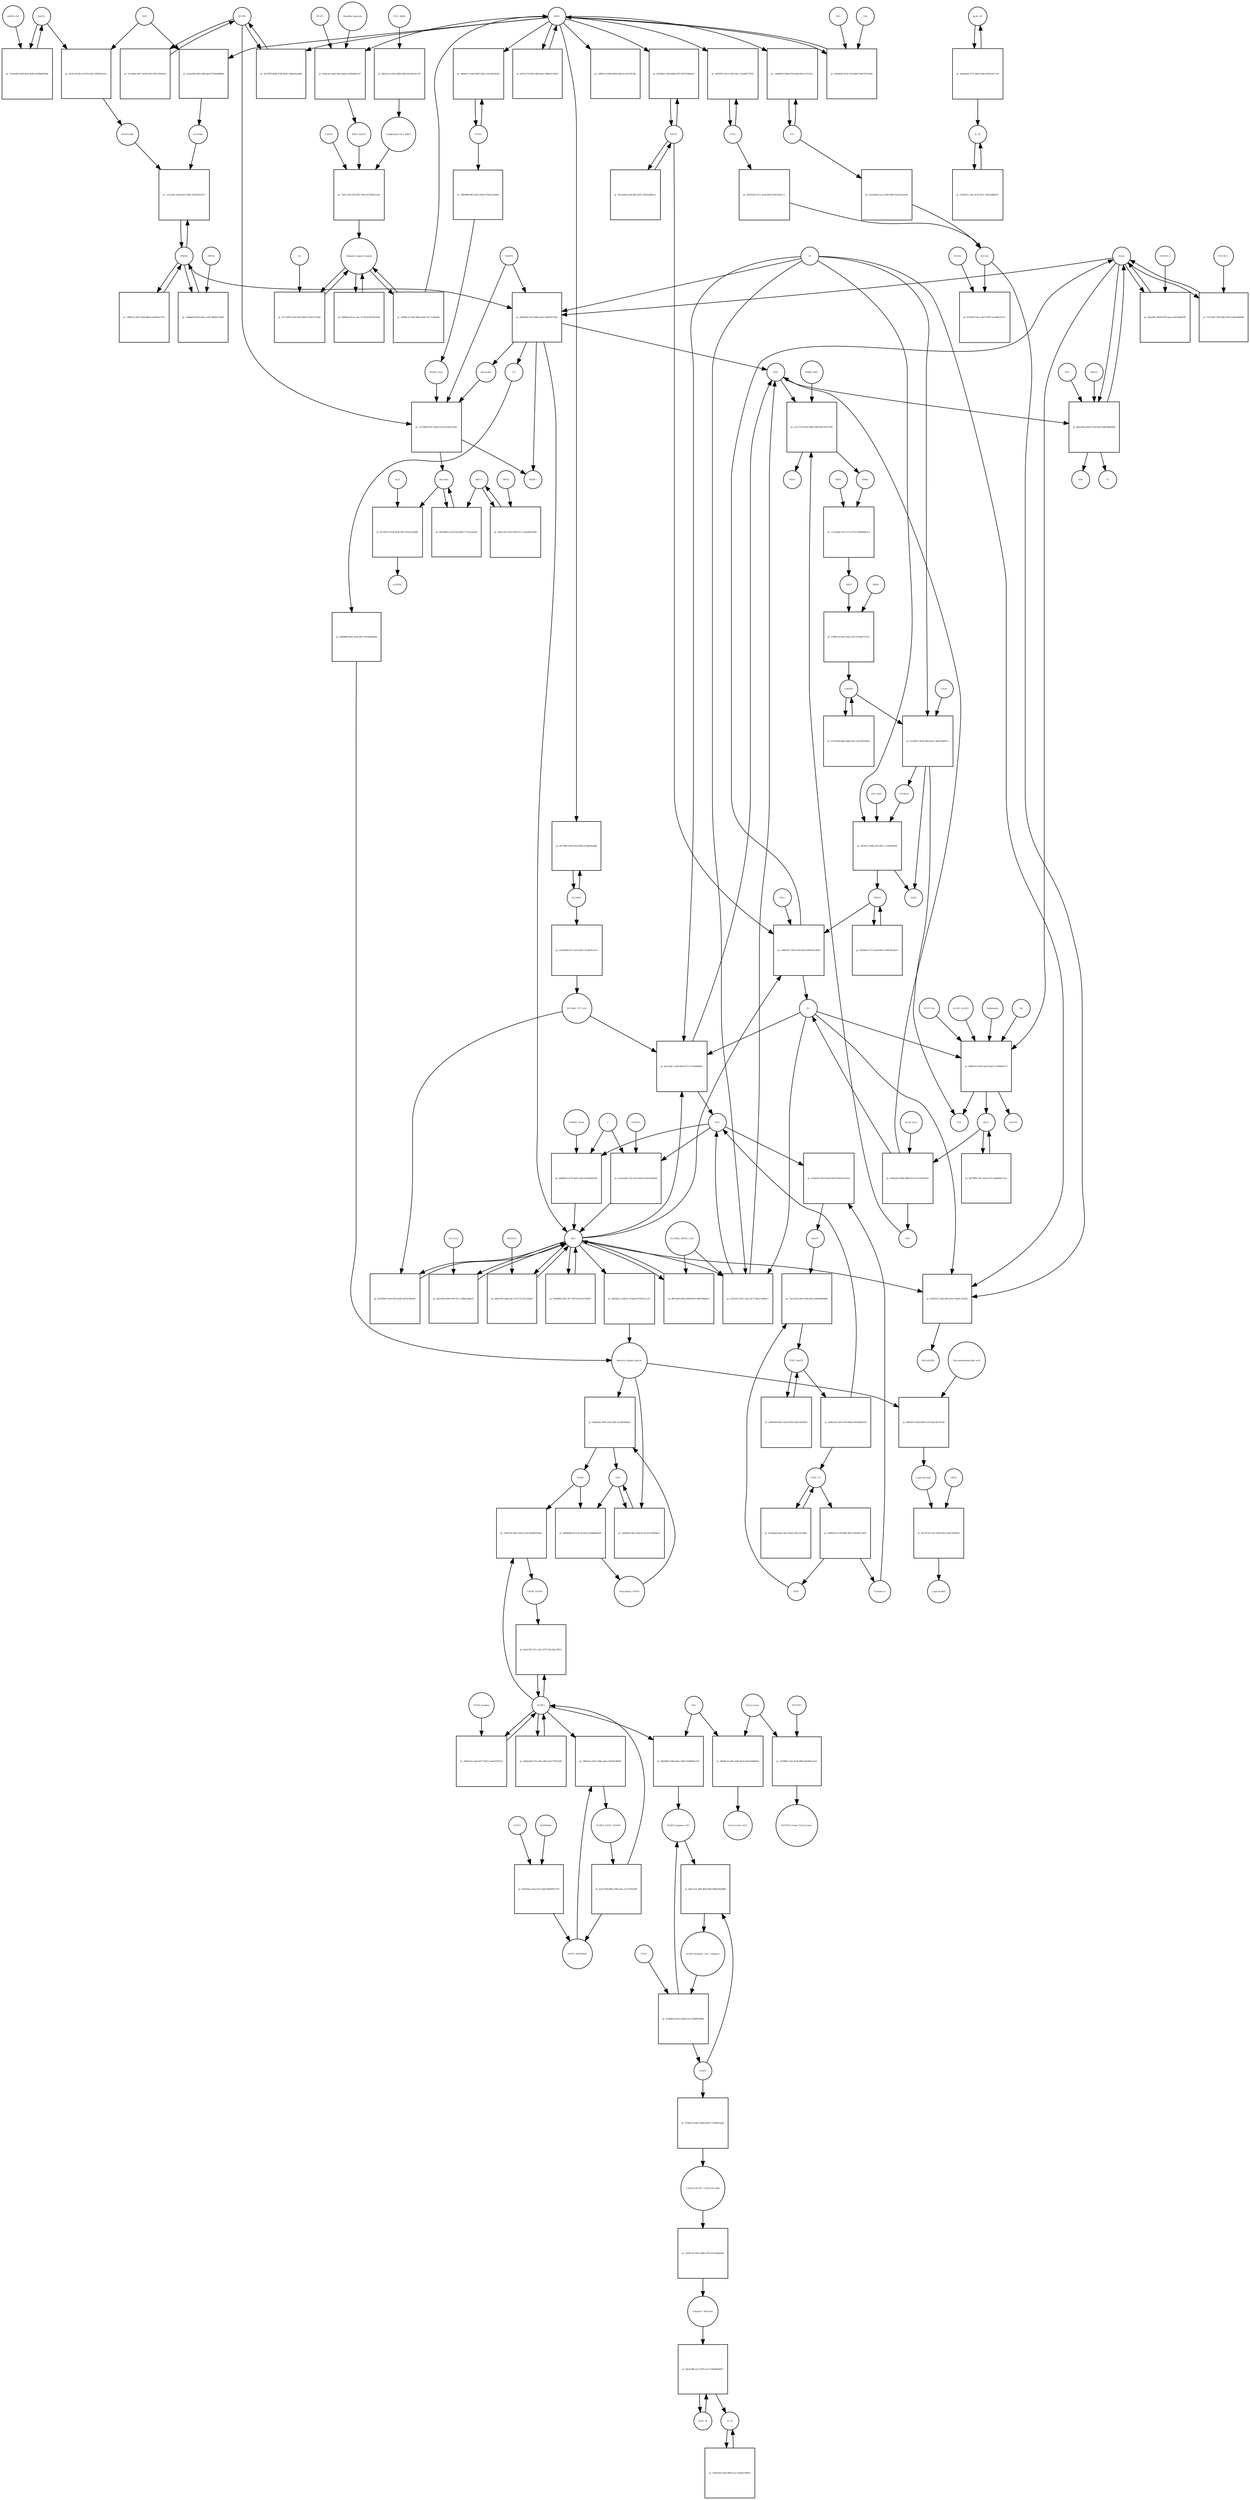 strict digraph  {
Heme [annotation="urn_miriam_obo.chebi_CHEBI%3A30413", bipartite=0, cls="simple chemical", fontsize=4, label=Heme, shape=circle];
"pr_f845b28e-f3c6-40dd-a3a0-7d0f40277b85" [annotation="", bipartite=1, cls=process, fontsize=4, label="pr_f845b28e-f3c6-40dd-a3a0-7d0f40277b85", shape=square];
Biliverdin [annotation="urn_miriam_obo.chebi_CHEBI%3A17033", bipartite=0, cls="simple chemical", fontsize=4, label=Biliverdin, shape=circle];
HMOX1 [annotation="", bipartite=0, cls=macromolecule, fontsize=4, label=HMOX1, shape=circle];
O2 [annotation="urn_miriam_obo.chebi_CHEBI%3A15379", bipartite=0, cls="simple chemical", fontsize=4, label=O2, shape=circle];
NADPH [annotation="urn_miriam_obo.chebi_CHEBI%3A16474", bipartite=0, cls="simple chemical", fontsize=4, label=NADPH, shape=circle];
H2O [annotation="urn_miriam_obo.chebi_CHEBI%3A15377", bipartite=0, cls="simple chemical", fontsize=4, label=H2O, shape=circle];
"Fe2+" [annotation="urn_miriam_obo.chebi_CHEBI%3A29033", bipartite=0, cls="simple chemical", fontsize=4, label="Fe2+", shape=circle];
"NADP+" [annotation="urn_miriam_obo.chebi_CHEBI%3A18009", bipartite=0, cls="simple chemical", fontsize=4, label="NADP+", shape=circle];
CO [annotation="urn_miriam_obo.chebi_CHEBI%3A17245", bipartite=0, cls="simple chemical", fontsize=4, label=CO, shape=circle];
"pr_f4ca00dc-6828-4433-aaaa-de6140dd29f6" [annotation="", bipartite=1, cls=process, fontsize=4, label="pr_f4ca00dc-6828-4433-aaaa-de6140dd29f6", shape=square];
"FLVCR1-2" [annotation=urn_miriam_uniprot_Q9Y5Y0, bipartite=0, cls=macromolecule, fontsize=4, label="FLVCR1-2", shape=circle];
"pr_ecfc966d-83f1-42b8-a158-3c229e1e459c" [annotation="", bipartite=1, cls=process, fontsize=4, label="pr_ecfc966d-83f1-42b8-a158-3c229e1e459c", shape=square];
Bilirubin [annotation="urn_miriam_obo.chebi_CHEBI%3A16990", bipartite=0, cls="simple chemical", fontsize=4, label=Bilirubin, shape=circle];
BLVRB [annotation=urn_miriam_uniprot_P30043, bipartite=0, cls=macromolecule, fontsize=4, label=BLVRB, shape=circle];
"BLVRA_Zn2+" [annotation="urn_miriam_obo.chebi_CHEBI%3A29805|urn_miriam_uniprot_P53004", bipartite=0, cls=complex, fontsize=4, label="BLVRA_Zn2+", shape=circle];
"pr_09eaf684-a139-47ed-9f90-77c33ce2ae0f" [annotation="", bipartite=1, cls=process, fontsize=4, label="pr_09eaf684-a139-47ed-9f90-77c33ce2ae0f", shape=square];
ABCC1 [annotation="", bipartite=0, cls=macromolecule, fontsize=4, label=ABCC1, shape=circle];
"pr_81c92297-b158-4a68-82f1-459a1f1b3606" [annotation="", bipartite=1, cls=process, fontsize=4, label="pr_81c92297-b158-4a68-82f1-459a1f1b3606", shape=square];
ALB [annotation=urn_miriam_uniprot_P02768, bipartite=0, cls=macromolecule, fontsize=4, label=ALB, shape=circle];
"ALB/BIL" [annotation="urn_miriam_uniprot_P02768|urn_miriam_obo.chebi_CHEBI%3A16990", bipartite=0, cls=complex, fontsize=4, label="ALB/BIL", shape=circle];
NRF2 [annotation="", bipartite=0, cls=macromolecule, fontsize=4, label=NRF2, shape=circle];
"pr_aacbc8df-a032-44f8-abc6-f7b9e6f8995d" [annotation="", bipartite=1, cls=process, fontsize=4, label="pr_aacbc8df-a032-44f8-abc6-f7b9e6f8995d", shape=square];
MAF [annotation=urn_miriam_uniprot_O75444, bipartite=0, cls=macromolecule, fontsize=4, label=MAF, shape=circle];
"Nrf2/Maf" [annotation="", bipartite=0, cls=complex, fontsize=4, label="Nrf2/Maf", shape=circle];
"pr_9a79c199-ffc0-437b-ac89-c5f06813b31a" [annotation="", bipartite=1, cls=process, fontsize=4, label="pr_9a79c199-ffc0-437b-ac89-c5f06813b31a", shape=square];
BACH1 [annotation=urn_miriam_uniprot_O14867, bipartite=0, cls=macromolecule, fontsize=4, label=BACH1, shape=circle];
"BACH1/Maf" [annotation="", bipartite=0, cls=complex, fontsize=4, label="BACH1/Maf", shape=circle];
"pr_76ce6d48-5448-4b14-9a90-3d18bb897b9e" [annotation="", bipartite=1, cls=process, fontsize=4, label="pr_76ce6d48-5448-4b14-9a90-3d18bb897b9e", shape=square];
"miRNA-155" [annotation=urn_miriam_ncbigene_406947, bipartite=0, cls="nucleic acid feature", fontsize=4, label="miRNA-155", shape=circle];
"pr_cc4c2e4c-03ab-4670-a8bf-7d21829c5675" [annotation="", bipartite=1, cls=process, fontsize=4, label="pr_cc4c2e4c-03ab-4670-a8bf-7d21829c5675", shape=square];
PRIN9 [annotation="urn_miriam_obo.chebi_CHEBI%3A15430", bipartite=0, cls="simple chemical", fontsize=4, label=PRIN9, shape=circle];
"pr_e098e101-70b2-4129-8256-4390195c0b00" [annotation="", bipartite=1, cls=process, fontsize=4, label="pr_e098e101-70b2-4129-8256-4390195c0b00", shape=square];
FECH [annotation=urn_miriam_uniprot_P22830, bipartite=0, cls=macromolecule, fontsize=4, label=FECH, shape=circle];
"Pb2+" [annotation="urn_miriam_obo.chebi_CHEBI%3A27889", bipartite=0, cls="simple chemical", fontsize=4, label="Pb2+", shape=circle];
"H+" [annotation="urn_miriam_obo.chebi_CHEBI%3A15378", bipartite=0, cls="simple chemical", fontsize=4, label="H+", shape=circle];
"SUCC-CoA" [annotation="urn_miriam_obo.chebi_CHEBI%3A57292", bipartite=0, cls="simple chemical", fontsize=4, label="SUCC-CoA", shape=circle];
"pr_49863913-8359-4a34-82a6-7e7b00003715" [annotation="", bipartite=1, cls=process, fontsize=4, label="pr_49863913-8359-4a34-82a6-7e7b00003715", shape=square];
dALA [annotation="urn_miriam_obo.chebi_CHEBI%3A356416", bipartite=0, cls="simple chemical", fontsize=4, label=dALA, shape=circle];
ALAS1_ALAS2 [annotation="urn_miriam_uniprot_P13196|urn_miriam_uniprot_P22557", bipartite=0, cls=complex, fontsize=4, label=ALAS1_ALAS2, shape=circle];
Panhematin [annotation="urn_miriam_obo.chebi_CHEBI%3A50385", bipartite=0, cls="simple chemical", fontsize=4, label=Panhematin, shape=circle];
Gly [annotation="urn_miriam_obo.chebi_CHEBI%3A57305", bipartite=0, cls="simple chemical", fontsize=4, label=Gly, shape=circle];
"CoA-SH" [annotation="urn_miriam_obo.chebi_CHEBI%3A15346", bipartite=0, cls="simple chemical", fontsize=4, label="CoA-SH", shape=circle];
CO2 [annotation="urn_miriam_obo.chebi_CHEBI%3A16526", bipartite=0, cls="simple chemical", fontsize=4, label=CO2, shape=circle];
"pr_f264c3e1-0da2-48cd-bdae-4cd9eb98c597" [annotation="", bipartite=1, cls=process, fontsize=4, label="pr_f264c3e1-0da2-48cd-bdae-4cd9eb98c597", shape=square];
KEAP1 [annotation=urn_miriam_uniprot_Q14145, bipartite=0, cls=macromolecule, fontsize=4, label=KEAP1, shape=circle];
NRF2_KEAP1 [annotation="urn_miriam_uniprot_Q14145|urn_miriam_uniprot_Q16236", bipartite=0, cls=complex, fontsize=4, label=NRF2_KEAP1, shape=circle];
"Dimethly fumarate" [annotation="urn_miriam_obo.chebi_CHEBI%3A76004", bipartite=0, cls="simple chemical", fontsize=4, label="Dimethly fumarate", shape=circle];
"Ubiquitin Ligase Complex" [annotation="urn_miriam_uniprot_Q14145|urn_miriam_uniprot_Q15843|urn_miriam_uniprot_Q13618|urn_miriam_uniprot_P62877|urn_miriam_uniprot_Q16236|urn_miriam_uniprot_P0CG48|urn_miriam_pubmed_19940261|urn_miriam_interpro_IPR000608", bipartite=0, cls=complex, fontsize=4, label="Ubiquitin Ligase Complex", shape=circle];
"pr_a994be1f-6cac-4ac7-a758-6c4d12f5c656" [annotation="", bipartite=1, cls=process, fontsize=4, label="pr_a994be1f-6cac-4ac7-a758-6c4d12f5c656", shape=square];
"pr_345bae6a-6db9-4980-9213-d7c1627835f2" [annotation="", bipartite=1, cls=process, fontsize=4, label="pr_345bae6a-6db9-4980-9213-d7c1627835f2", shape=square];
PBG [annotation="urn_miriam_obo.chebi_CHEBI%3A58126", bipartite=0, cls="simple chemical", fontsize=4, label=PBG, shape=circle];
"ALAD_Zn2+" [annotation="urn_miriam_uniprot_P13716|urn_miriam_obo.chebi_CHEBI%3A29105", bipartite=0, cls=complex, fontsize=4, label="ALAD_Zn2+", shape=circle];
"pr_c2c1757b-053a-4d65-9df9-6f5cb510c394" [annotation="", bipartite=1, cls=process, fontsize=4, label="pr_c2c1757b-053a-4d65-9df9-6f5cb510c394", shape=square];
HMBL [annotation="urn_miriam_obo.chebi_CHEBI%3A57845", bipartite=0, cls="simple chemical", fontsize=4, label=HMBL, shape=circle];
HMBS_DIPY [annotation="urn_miriam_obo.chebi_CHEBI%3A36319|urn_miriam_uniprot_P08397", bipartite=0, cls=complex, fontsize=4, label=HMBS_DIPY, shape=circle];
"NH4+" [annotation="urn_miriam_obo.chebi_CHEBI%3A28938", bipartite=0, cls="simple chemical", fontsize=4, label="NH4+", shape=circle];
"pr_c7b236dd-c613-4712-8774-55000d48e3c5" [annotation="", bipartite=1, cls=process, fontsize=4, label="pr_c7b236dd-c613-4712-8774-55000d48e3c5", shape=square];
URO3 [annotation="urn_miriam_obo.chebi_CHEBI%3A15437", bipartite=0, cls="simple chemical", fontsize=4, label=URO3, shape=circle];
UROS [annotation=urn_miriam_uniprot_P10746, bipartite=0, cls=macromolecule, fontsize=4, label=UROS, shape=circle];
"pr_47883c25-0b74-4dce-8317-ff19de757e25" [annotation="", bipartite=1, cls=process, fontsize=4, label="pr_47883c25-0b74-4dce-8317-ff19de757e25", shape=square];
COPRO3 [annotation="urn_miriam_obo.chebi_CHEBI%3A15439", bipartite=0, cls="simple chemical", fontsize=4, label=COPRO3, shape=circle];
UROD [annotation=urn_miriam_uniprot_P06132, bipartite=0, cls=macromolecule, fontsize=4, label=UROD, shape=circle];
"pr_52c64077-8e00-40a4-9e5c-abbd70f46337" [annotation="", bipartite=1, cls=process, fontsize=4, label="pr_52c64077-8e00-40a4-9e5c-abbd70f46337", shape=square];
PPGEN9 [annotation="urn_miriam_obo.chebi_CHEBI%3A15435", bipartite=0, cls="simple chemical", fontsize=4, label=PPGEN9, shape=circle];
CPOX [annotation=urn_miriam_uniprot_P36551, bipartite=0, cls=macromolecule, fontsize=4, label=CPOX, shape=circle];
H2O2 [annotation="urn_miriam_obo.chebi_CHEBI%3A16240", bipartite=0, cls="simple chemical", fontsize=4, label=H2O2, shape=circle];
"pr_2fe6f7ec-698f-41f2-b9a7-1114e891f82f" [annotation="", bipartite=1, cls=process, fontsize=4, label="pr_2fe6f7ec-698f-41f2-b9a7-1114e891f82f", shape=square];
PPO_FAD [annotation="urn_miriam_obo.chebi_CHEBI%3A16238|urn_miriam_uniprot_P50336", bipartite=0, cls=complex, fontsize=4, label=PPO_FAD, shape=circle];
"pr_6474c274-610c-46ff-b9a2-3608a5118e5f" [annotation="", bipartite=1, cls=process, fontsize=4, label="pr_6474c274-610c-46ff-b9a2-3608a5118e5f", shape=square];
"pr_fd279ff8-730c-4ae6-a214-2b6606dc7252" [annotation="", bipartite=1, cls="uncertain process", fontsize=4, label="pr_fd279ff8-730c-4ae6-a214-2b6606dc7252", shape=square];
"pr_452915bb-68a0-4d9a-86cc-d5e242954851" [annotation="", bipartite=1, cls="uncertain process", fontsize=4, label="pr_452915bb-68a0-4d9a-86cc-d5e242954851", shape=square];
"pr_3fefde6a-4717-4c6d-8d7a-100878eade23" [annotation="", bipartite=1, cls="uncertain process", fontsize=4, label="pr_3fefde6a-4717-4c6d-8d7a-100878eade23", shape=square];
"Poly-unsaturated fatty acid" [annotation="urn_miriam_obo.chebi_CHEBI%3A26208", bipartite=0, cls="simple chemical", fontsize=4, label="Poly-unsaturated fatty acid", shape=circle];
"pr_df816937-bf3d-4d09-ae18-56ecd01767a0" [annotation="", bipartite=1, cls=process, fontsize=4, label="pr_df816937-bf3d-4d09-ae18-56ecd01767a0", shape=square];
"Lipid Peroxide" [annotation="urn_miriam_obo.chebi_CHEBI%3A61051", bipartite=0, cls="simple chemical", fontsize=4, label="Lipid Peroxide", shape=circle];
"Reactive Oxygen Species" [annotation="urn_miriam_obo.chebi_CHEBI%3A26523", bipartite=0, cls="simple chemical", fontsize=4, label="Reactive Oxygen Species", shape=circle];
"pr_5f302523-76df-45fd-b5c0-7baf4c78c6b5" [annotation="", bipartite=1, cls=process, fontsize=4, label="pr_5f302523-76df-45fd-b5c0-7baf4c78c6b5", shape=square];
"Fe(3+)O(OH)" [annotation="urn_miriam_obo.chebi_CHEBI%3A78619", bipartite=0, cls="simple chemical", fontsize=4, label="Fe(3+)O(OH)", shape=circle];
Ferritin [annotation=urn_miriam_uniprot_P02794, bipartite=0, cls=complex, fontsize=4, label=Ferritin, shape=circle];
"pr_957d30e6-20c8-4f7b-bed9-4ef52c06d16c" [annotation="", bipartite=1, cls=process, fontsize=4, label="pr_957d30e6-20c8-4f7b-bed9-4ef52c06d16c", shape=square];
"SLC40A1_CP_Cu2+" [annotation="urn_miriam_uniprot_P00450|urn_miriam_uniprot_Q9NP59|urn_miriam_obo.chebi_CHEBI%3A29036", bipartite=0, cls=complex, fontsize=4, label="SLC40A1_CP_Cu2+", shape=circle];
"pr_4acd328c-c93b-4943-b575-317f4e98d30c" [annotation="", bipartite=1, cls=process, fontsize=4, label="pr_4acd328c-c93b-4943-b575-317f4e98d30c", shape=square];
"Fe3+" [annotation="urn_miriam_obo.chebi_CHEBI%3A29034", bipartite=0, cls="simple chemical", fontsize=4, label="Fe3+", shape=circle];
SLC40A1 [annotation=urn_miriam_ncbigene_30061, bipartite=0, cls="nucleic acid feature", fontsize=4, label=SLC40A1, shape=circle];
"pr_09778ffe-d2f8-4362-b82d-613df620e8b6" [annotation="", bipartite=1, cls=process, fontsize=4, label="pr_09778ffe-d2f8-4362-b82d-613df620e8b6", shape=square];
FTH1 [annotation=urn_miriam_ncbigene_2495, bipartite=0, cls="nucleic acid feature", fontsize=4, label=FTH1, shape=circle];
"pr_d4f56507-26c1-4305-99ec-2e2d997707d1" [annotation="", bipartite=1, cls=process, fontsize=4, label="pr_d4f56507-26c1-4305-99ec-2e2d997707d1", shape=square];
FTL [annotation=urn_miriam_ncbigene_2512, bipartite=0, cls="nucleic acid feature", fontsize=4, label=FTL, shape=circle];
"pr_c4469618-50dd-4793-bded-854cc917afca" [annotation="", bipartite=1, cls=process, fontsize=4, label="pr_c4469618-50dd-4793-bded-854cc917afca", shape=square];
"pr_d5e455dd-2311-41ab-9a0f-978a7b5dc7c1" [annotation="", bipartite=1, cls=process, fontsize=4, label="pr_d5e455dd-2311-41ab-9a0f-978a7b5dc7c1", shape=square];
"pr_b1aa3a0d-1a1a-47dd-9998-33a297ced3d1" [annotation="", bipartite=1, cls=process, fontsize=4, label="pr_b1aa3a0d-1a1a-47dd-9998-33a297ced3d1", shape=square];
"pr_8e3f3be5-19f4-4d88-9707-887479fba6a7" [annotation="", bipartite=1, cls=process, fontsize=4, label="pr_8e3f3be5-19f4-4d88-9707-887479fba6a7", shape=square];
"pr_8ec4eb0f-a19d-4bf3-b331-565e0ad9b1c3" [annotation="", bipartite=1, cls=process, fontsize=4, label="pr_8ec4eb0f-a19d-4bf3-b331-565e0ad9b1c3", shape=square];
"pr_14f9fc22-6857-4d2b-88ed-23a059ee7071" [annotation="", bipartite=1, cls=process, fontsize=4, label="pr_14f9fc22-6857-4d2b-88ed-23a059ee7071", shape=square];
BLVRA [annotation=urn_miriam_ncbigene_644, bipartite=0, cls="nucleic acid feature", fontsize=4, label=BLVRA, shape=circle];
"pr_9dddaa71-0da9-4b67-8b1a-c6e10643b2b1" [annotation="", bipartite=1, cls=process, fontsize=4, label="pr_9dddaa71-0da9-4b67-8b1a-c6e10643b2b1", shape=square];
"pr_be747fff-883b-474b-8834-12d0e42eae8d" [annotation="", bipartite=1, cls=process, fontsize=4, label="pr_be747fff-883b-474b-8834-12d0e42eae8d", shape=square];
"pr_f1ca4ab4-9957-4c98-b782-2997cf9d41b0" [annotation="", bipartite=1, cls=process, fontsize=4, label="pr_f1ca4ab4-9957-4c98-b782-2997cf9d41b0", shape=square];
"pr_998f96f8-68f3-481d-982d-0792a15e59bd" [annotation="", bipartite=1, cls=process, fontsize=4, label="pr_998f96f8-68f3-481d-982d-0792a15e59bd", shape=square];
"pr_e54184bd-f3c7-4a5e-bd25-31ed876ca5c5" [annotation="", bipartite=1, cls=process, fontsize=4, label="pr_e54184bd-f3c7-4a5e-bd25-31ed876ca5c5", shape=square];
"pr_81f18475-0ec3-4b73-8d75-aae4d473c271" [annotation="", bipartite=1, cls=process, fontsize=4, label="pr_81f18475-0ec3-4b73-8d75-aae4d473c271", shape=square];
NCOA4 [annotation=urn_miriam_uniprot_Q13772, bipartite=0, cls=macromolecule, fontsize=4, label=NCOA4, shape=circle];
"pr_d0d082ef-e270-4b3e-aa05-5ed5e6b41f93" [annotation="", bipartite=1, cls=process, fontsize=4, label="pr_d0d082ef-e270-4b3e-aa05-5ed5e6b41f93", shape=square];
CYBRD1_Heme [annotation="urn_miriam_uniprot_Q53TN4|urn_miriam_obo.chebi_CHEBI%3A30413", bipartite=0, cls=complex, fontsize=4, label=CYBRD1_Heme, shape=circle];
"e-" [annotation="urn_miriam_obo.chebi_CHEBI%3A10545", bipartite=0, cls="simple chemical", fontsize=4, label="e-", shape=circle];
"pr_a92cbf39-8564-497f-92c1-4f8b13ddfe51" [annotation="", bipartite=1, cls=process, fontsize=4, label="pr_a92cbf39-8564-497f-92c1-4f8b13ddfe51", shape=square];
SLC11A2 [annotation=urn_miriam_uniprot_P49281, bipartite=0, cls=macromolecule, fontsize=4, label=SLC11A2, shape=circle];
"pr_8557475b-1cb1-4520-b922-e6627463f2af" [annotation="", bipartite=1, cls=process, fontsize=4, label="pr_8557475b-1cb1-4520-b922-e6627463f2af", shape=square];
"Lipid alcohol" [annotation="urn_miriam_obo.chebi_CHEBI%3A24026", bipartite=0, cls="simple chemical", fontsize=4, label="Lipid alcohol", shape=circle];
GPX4 [annotation=urn_miriam_uniprot_P36969, bipartite=0, cls=macromolecule, fontsize=4, label=GPX4, shape=circle];
"pr_ca86ba26-6652-48a2-a33b-5809f257a8f4" [annotation="", bipartite=1, cls=process, fontsize=4, label="pr_ca86ba26-6652-48a2-a33b-5809f257a8f4", shape=square];
ORF3a [annotation="urn_miriam_uniprot_P0DTC3|urn_miriam_taxonomy_2697049", bipartite=0, cls=macromolecule, fontsize=4, label=ORF3a, shape=circle];
"pr_d962aac2-c266-4c7d-ba9e-027d13c5c211" [annotation="", bipartite=1, cls=process, fontsize=4, label="pr_d962aac2-c266-4c7d-ba9e-027d13c5c211", shape=square];
"pr_dd1a1103-a3e5-493b-9711-cba43b629a9b" [annotation="", bipartite=1, cls=process, fontsize=4, label="pr_dd1a1103-a3e5-493b-9711-cba43b629a9b", shape=square];
ORF9c [annotation=urn_miriam_taxonomy_2697049, bipartite=0, cls=macromolecule, fontsize=4, label=ORF9c, shape=circle];
CUL3_RBX1 [annotation="urn_miriam_uniprot_Q13618|urn_miriam_uniprot_P62877", bipartite=0, cls=complex, fontsize=4, label=CUL3_RBX1, shape=circle];
"pr_bfb51e3c-d52a-4d82-9940-d0ca00c6e758" [annotation="", bipartite=1, cls=process, fontsize=4, label="pr_bfb51e3c-d52a-4d82-9940-d0ca00c6e758", shape=square];
"Neddylated CUL3_RBX1" [annotation="urn_miriam_uniprot_Q15843|urn_miriam_uniprot_Q13618|urn_miriam_uniprot_P62877", bipartite=0, cls=complex, fontsize=4, label="Neddylated CUL3_RBX1", shape=circle];
"pr_2db5f1cd-04fb-44b6-beb6-bc5a27e874fa" [annotation="", bipartite=1, cls=process, fontsize=4, label="pr_2db5f1cd-04fb-44b6-beb6-bc5a27e874fa", shape=square];
"pr_7ab1c7dd-5559-4627-80c9-873ef92a1a29" [annotation="", bipartite=1, cls=process, fontsize=4, label="pr_7ab1c7dd-5559-4627-80c9-873ef92a1a29", shape=square];
CAND1 [annotation=urn_miriam_uniprot_Q86VP6, bipartite=0, cls=macromolecule, fontsize=4, label=CAND1, shape=circle];
E2 [annotation=urn_miriam_interpro_IPR000608, bipartite=0, cls=macromolecule, fontsize=4, label=E2, shape=circle];
"pr_27112d95-3cde-4a82-9b87-e524cf271ba6" [annotation="", bipartite=1, cls=process, fontsize=4, label="pr_27112d95-3cde-4a82-9b87-e524cf271ba6", shape=square];
"pr_a8fad0d5-815a-437d-8bd7-6db73f73e59d" [annotation="", bipartite=1, cls=process, fontsize=4, label="pr_a8fad0d5-815a-437d-8bd7-6db73f73e59d", shape=square];
PKC [annotation="urn_miriam_pubmed_12198130|urn_miriam_interpro_IPR012233", bipartite=0, cls=macromolecule, fontsize=4, label=PKC, shape=circle];
CK2 [annotation="", bipartite=0, cls=macromolecule, fontsize=4, label=CK2, shape=circle];
"pr_77e5156f-729f-46fb-a05f-1e96e3d682bd" [annotation="", bipartite=1, cls=process, fontsize=4, label="pr_77e5156f-729f-46fb-a05f-1e96e3d682bd", shape=square];
"FLVCR1-1" [annotation=urn_miriam_uniprot_Q9Y5Y0, bipartite=0, cls=macromolecule, fontsize=4, label="FLVCR1-1", shape=circle];
"pr_862a2b5b-b094-4c36-8e59-dd9ee882989a" [annotation="", bipartite=1, cls=process, fontsize=4, label="pr_862a2b5b-b094-4c36-8e59-dd9ee882989a", shape=square];
ABCG2 [annotation=urn_miriam_uniprot_Q9UNQ0, bipartite=0, cls="macromolecule multimer", fontsize=4, label=ABCG2, shape=circle];
ATP [annotation="urn_miriam_obo.chebi_CHEBI%3A30616", bipartite=0, cls="simple chemical", fontsize=4, label=ATP, shape=circle];
Pi [annotation="urn_miriam_obo.chebi_CHEBI%3A18367", bipartite=0, cls="simple chemical", fontsize=4, label=Pi, shape=circle];
ADP [annotation="urn_miriam_obo.chebi_CHEBI%3A456216", bipartite=0, cls="simple chemical", fontsize=4, label=ADP, shape=circle];
"pr_4f812445-842b-4398-807d-38df7b0b62a7" [annotation="", bipartite=1, cls=process, fontsize=4, label="pr_4f812445-842b-4398-807d-38df7b0b62a7", shape=square];
"SLC40A1_HEPH_Cu2+" [annotation="urn_miriam_uniprot_Q9BQS7|urn_miriam_uniprot_Q9NP59|urn_miriam_obo.chebi_CHEBI%3A28694", bipartite=0, cls=complex, fontsize=4, label="SLC40A1_HEPH_Cu2+", shape=circle];
"pr_22553231-bf7c-45a2-8c17-8bcb7abf86c7" [annotation="", bipartite=1, cls=process, fontsize=4, label="pr_22553231-bf7c-45a2-8c17-8bcb7abf86c7", shape=square];
"pr_5cd0adc4-d8c8-4ee8-8590-93041a19cfed" [annotation="", bipartite=1, cls=process, fontsize=4, label="pr_5cd0adc4-d8c8-4ee8-8590-93041a19cfed", shape=square];
Transferrin [annotation=urn_miriam_uniprot_P02787, bipartite=0, cls=macromolecule, fontsize=4, label=Transferrin, shape=circle];
holoTF [annotation="urn_miriam_uniprot_P02787|urn_miriam_obo.chebi_CHEBI%3A29034", bipartite=0, cls=complex, fontsize=4, label=holoTF, shape=circle];
TFRC [annotation=urn_miriam_uniprot_P02786, bipartite=0, cls="macromolecule multimer", fontsize=4, label=TFRC, shape=circle];
"pr_7feca145-e441-45eb-b93a-4dfa94d299d6" [annotation="", bipartite=1, cls=process, fontsize=4, label="pr_7feca145-e441-45eb-b93a-4dfa94d299d6", shape=square];
TFRC_holoTF [annotation="urn_miriam_uniprot_P02787|urn_miriam_obo.chebi_CHEBI%3A29034|urn_miriam_uniprot_P02786", bipartite=0, cls=complex, fontsize=4, label=TFRC_holoTF, shape=circle];
"pr_e089a809-80fc-42a0-919d-164ee3ea0029" [annotation="", bipartite=1, cls=process, fontsize=4, label="pr_e089a809-80fc-42a0-919d-164ee3ea0029", shape=square];
"pr_af46e43a-e410-4700-88aa-fa84306d5234" [annotation="", bipartite=1, cls=process, fontsize=4, label="pr_af46e43a-e410-4700-88aa-fa84306d5234", shape=square];
TFRC_TF [annotation="urn_miriam_uniprot_P02787|urn_miriam_uniprot_P02786", bipartite=0, cls=complex, fontsize=4, label=TFRC_TF, shape=circle];
"pr_ac8cb2d6-7116-452e-b934-6c55c62bd18b" [annotation="", bipartite=1, cls=process, fontsize=4, label="pr_ac8cb2d6-7116-452e-b934-6c55c62bd18b", shape=square];
STEAP3 [annotation=urn_miriam_uniprot_Q658P3, bipartite=0, cls=macromolecule, fontsize=4, label=STEAP3, shape=circle];
"pr_d49a705e-4af8-4ac1-a1f7-97c10c1f06e9" [annotation="", bipartite=1, cls=process, fontsize=4, label="pr_d49a705e-4af8-4ac1-a1f7-97c10c1f06e9", shape=square];
MCOLN1 [annotation=urn_miriam_uniprot_Q9GZU1, bipartite=0, cls=macromolecule, fontsize=4, label=MCOLN1, shape=circle];
"pr_3ef980fb-5561-4f77-b974-bcb5cb7b0b97" [annotation="", bipartite=1, cls=process, fontsize=4, label="pr_3ef980fb-5561-4f77-b974-bcb5cb7b0b97", shape=square];
"pr_e87ddaa6-eba5-46a1-bb50-cbfeca1e34bf" [annotation="", bipartite=1, cls=process, fontsize=4, label="pr_e87ddaa6-eba5-46a1-bb50-cbfeca1e34bf", shape=square];
"pr_5a886533-cc69-469e-905e-5829447c4d3c" [annotation="", bipartite=1, cls=process, fontsize=4, label="pr_5a886533-cc69-469e-905e-5829447c4d3c", shape=square];
"pr_1800dc22-50ab-44be-bade-1b7c714ba90e" [annotation="", bipartite=1, cls=process, fontsize=4, label="pr_1800dc22-50ab-44be-bade-1b7c714ba90e", shape=square];
Thioredoxin_TXNIP [annotation="urn_miriam_uniprot_P10599|urn_miriam_uniprot_Q9H3M7", bipartite=0, cls=complex, fontsize=4, label=Thioredoxin_TXNIP, shape=circle];
"pr_10660a81-8491-41b1-bf65-16c88148abe1" [annotation="", bipartite=1, cls=process, fontsize=4, label="pr_10660a81-8491-41b1-bf65-16c88148abe1", shape=square];
TXNIP [annotation=urn_miriam_uniprot_Q9H3M7, bipartite=0, cls=macromolecule, fontsize=4, label=TXNIP, shape=circle];
TXN [annotation=urn_miriam_uniprot_P10599, bipartite=0, cls=macromolecule, fontsize=4, label=TXN, shape=circle];
NLRP3 [annotation=urn_miriam_uniprot_Q96P20, bipartite=0, cls=macromolecule, fontsize=4, label=NLRP3, shape=circle];
"pr_4dd257aa-e2e0-4077-bd27-ea4ab7549153" [annotation="", bipartite=1, cls=process, fontsize=4, label="pr_4dd257aa-e2e0-4077-bd27-ea4ab7549153", shape=square];
"Nf-KB Complex" [annotation="urn_miriam_uniprot_P19838|urn_miriam_uniprot_Q04206|urn_miriam_uniprot_Q00653", bipartite=0, cls=complex, fontsize=4, label="Nf-KB Complex", shape=circle];
"pr_944d2ad9-527c-4bec-80c6-45e77f41d500" [annotation="", bipartite=1, cls=process, fontsize=4, label="pr_944d2ad9-527c-4bec-80c6-45e77f41d500", shape=square];
"pr_af9a6f95-b80c-44a6-8c2b-60713695b8a7" [annotation="", bipartite=1, cls=process, fontsize=4, label="pr_af9a6f95-b80c-44a6-8c2b-60713695b8a7", shape=square];
"pr_2b8b9909-f4c4-41a0-85a4-f3a9dba663a8" [annotation="", bipartite=1, cls=process, fontsize=4, label="pr_2b8b9909-f4c4-41a0-85a4-f3a9dba663a8", shape=square];
HSP90AB1 [annotation=urn_miriam_uniprot_P08238, bipartite=0, cls=macromolecule, fontsize=4, label=HSP90AB1, shape=circle];
"pr_802506ac-faaa-411f-adab-f683695f7187" [annotation="", bipartite=1, cls=process, fontsize=4, label="pr_802506ac-faaa-411f-adab-f683695f7187", shape=square];
SUGT1 [annotation=urn_miriam_uniprot_Q9Y2Z0, bipartite=0, cls=macromolecule, fontsize=4, label=SUGT1, shape=circle];
SUGT1_HSP90AB1 [annotation="urn_miriam_uniprot_P08238|urn_miriam_uniprot_Q9Y2Z0", bipartite=0, cls=complex, fontsize=4, label=SUGT1_HSP90AB1, shape=circle];
"pr_58fe47a1-b2b7-484a-abe3-a9359f338956" [annotation="", bipartite=1, cls=process, fontsize=4, label="pr_58fe47a1-b2b7-484a-abe3-a9359f338956", shape=square];
NLRP3_SUGT1_HSP90 [annotation="urn_miriam_uniprot_P08238|urn_miriam_uniprot_Q96P20|urn_miriam_uniprot_Q9Y2Z0", bipartite=0, cls=complex, fontsize=4, label=NLRP3_SUGT1_HSP90, shape=circle];
"pr_169fc563-3ba3-4433-ae59-f4a0dd7d2adc" [annotation="", bipartite=1, cls=process, fontsize=4, label="pr_169fc563-3ba3-4433-ae59-f4a0dd7d2adc", shape=square];
TXNIP_NLRP3 [annotation="urn_miriam_uniprot_Q9H3M7|urn_miriam_uniprot_Q96P20", bipartite=0, cls=complex, fontsize=4, label=TXNIP_NLRP3, shape=circle];
"pr_88a00bf2-f368-4a8a-a389-165d8056c158" [annotation="", bipartite=1, cls=process, fontsize=4, label="pr_88a00bf2-f368-4a8a-a389-165d8056c158", shape=square];
ASC [annotation=urn_miriam_uniprot_Q9ULZ3, bipartite=0, cls=macromolecule, fontsize=4, label=ASC, shape=circle];
"NLRP3 oligomer_ASC" [annotation="urn_miriam_uniprot_Q9ULZ3|urn_miriam_obo.chebi_CHEBI%3A36080", bipartite=0, cls=complex, fontsize=4, label="NLRP3 oligomer_ASC", shape=circle];
"pr_d9ec1a5e-4fbf-4b29-8f4f-086656620d80" [annotation="", bipartite=1, cls=process, fontsize=4, label="pr_d9ec1a5e-4fbf-4b29-8f4f-086656620d80", shape=square];
CASP1 [annotation=urn_miriam_uniprot_P29466, bipartite=0, cls=macromolecule, fontsize=4, label=CASP1, shape=circle];
"NLRP3 oligomer_ASC_Caspase1" [annotation="urn_miriam_uniprot_P29466|urn_miriam_uniprot_Q9ULZ3", bipartite=0, cls=complex, fontsize=4, label="NLRP3 oligomer_ASC_Caspase1", shape=circle];
"pr_8da98c3f-a6de-4d05-9b14-502ee04bd6a8" [annotation="", bipartite=1, cls=process, fontsize=4, label="pr_8da98c3f-a6de-4d05-9b14-502ee04bd6a8", shape=square];
"Pyrin trimer" [annotation=urn_miriam_uniprot_O15553, bipartite=0, cls=complex, fontsize=4, label="Pyrin trimer", shape=circle];
"Pyrin trimer_ASC" [annotation="urn_miriam_uniprot_O15553|urn_miriam_uniprot_Q9ULZ3", bipartite=0, cls=complex, fontsize=4, label="Pyrin trimer_ASC", shape=circle];
"pr_1f5fd89f-1325-47eb-9946-d8cf09cc6e3c" [annotation="", bipartite=1, cls=process, fontsize=4, label="pr_1f5fd89f-1325-47eb-9946-d8cf09cc6e3c", shape=square];
PSTPIP1 [annotation=urn_miriam_uniprot_O43586, bipartite=0, cls="macromolecule multimer", fontsize=4, label=PSTPIP1, shape=circle];
"PSTPIP1 trimer_Pyrin trimer" [annotation="urn_miriam_uniprot_O15553|urn_miriam_uniprot_O43586", bipartite=0, cls=complex, fontsize=4, label="PSTPIP1 trimer_Pyrin trimer", shape=circle];
"pr_9cd09fe6-d31d-4eb8-b116-53948f79994a" [annotation="", bipartite=1, cls=process, fontsize=4, label="pr_9cd09fe6-d31d-4eb8-b116-53948f79994a", shape=square];
CTSG [annotation=urn_miriam_uniprot_P08311, bipartite=0, cls=macromolecule, fontsize=4, label=CTSG, shape=circle];
"pr_678de57a-d6a3-4694-8836-7718042f1dad" [annotation="", bipartite=1, cls=process, fontsize=4, label="pr_678de57a-d6a3-4694-8836-7718042f1dad", shape=square];
"CASP1(120-197)_CASP1(317-404)" [annotation=urn_miriam_uniprot_P29466, bipartite=0, cls=complex, fontsize=4, label="CASP1(120-197)_CASP1(317-404)", shape=circle];
"pr_3326cc61-605c-4b66-a393-b515e9bef4fd" [annotation="", bipartite=1, cls=process, fontsize=4, label="pr_3326cc61-605c-4b66-a393-b515e9bef4fd", shape=square];
"Caspase-1 Tetramer" [annotation=urn_miriam_uniprot_P29466, bipartite=0, cls="complex multimer", fontsize=4, label="Caspase-1 Tetramer", shape=circle];
"proIL-1B" [annotation=urn_miriam_uniprot_P01584, bipartite=0, cls=macromolecule, fontsize=4, label="proIL-1B", shape=circle];
"pr_be4b54ab-317e-48d2-929e-4456cb47c104" [annotation="", bipartite=1, cls=process, fontsize=4, label="pr_be4b54ab-317e-48d2-929e-4456cb47c104", shape=square];
"IL-1B" [annotation=urn_miriam_uniprot_P01584, bipartite=0, cls=macromolecule, fontsize=4, label="IL-1B", shape=circle];
"pr_f1562b75-1a9c-4c56-8107-1b432dd8027e" [annotation="", bipartite=1, cls="omitted process", fontsize=4, label="pr_f1562b75-1a9c-4c56-8107-1b432dd8027e", shape=square];
"pr_dcbcf7d2-251c-41fc-9179-29c25ea7947e" [annotation="", bipartite=1, cls=process, fontsize=4, label="pr_dcbcf7d2-251c-41fc-9179-29c25ea7947e", shape=square];
"proIL-18" [annotation=urn_miriam_uniprot_Q14116, bipartite=0, cls=macromolecule, fontsize=4, label="proIL-18", shape=circle];
"pr_fde3a386-22c2-4f74-aa75-19f58dd08057" [annotation="", bipartite=1, cls=process, fontsize=4, label="pr_fde3a386-22c2-4f74-aa75-19f58dd08057", shape=square];
"IL-18" [annotation=urn_miriam_uniprot_Q14116, bipartite=0, cls=macromolecule, fontsize=4, label="IL-18", shape=circle];
"pr_e58c81ba-9a20-4f6b-9ca1-d3a0fa798453" [annotation="", bipartite=1, cls="omitted process", fontsize=4, label="pr_e58c81ba-9a20-4f6b-9ca1-d3a0fa798453", shape=square];
"pr_af0f9890-b42e-4166-9fc9-1f8326ba9db6" [annotation="", bipartite=1, cls=process, fontsize=4, label="pr_af0f9890-b42e-4166-9fc9-1f8326ba9db6", shape=square];
"pr_bc92139f-6885-43f8-a4ea-12c5751633f0" [annotation="", bipartite=1, cls=process, fontsize=4, label="pr_bc92139f-6885-43f8-a4ea-12c5751633f0", shape=square];
Heme -> "pr_f845b28e-f3c6-40dd-a3a0-7d0f40277b85"  [annotation="", interaction_type=consumption];
Heme -> "pr_f4ca00dc-6828-4433-aaaa-de6140dd29f6"  [annotation="", interaction_type=consumption];
Heme -> "pr_49863913-8359-4a34-82a6-7e7b00003715"  [annotation=urn_miriam_pubmed_25446301, interaction_type=inhibition];
Heme -> "pr_77e5156f-729f-46fb-a05f-1e96e3d682bd"  [annotation="", interaction_type=consumption];
Heme -> "pr_862a2b5b-b094-4c36-8e59-dd9ee882989a"  [annotation="", interaction_type=consumption];
"pr_f845b28e-f3c6-40dd-a3a0-7d0f40277b85" -> Biliverdin  [annotation="", interaction_type=production];
"pr_f845b28e-f3c6-40dd-a3a0-7d0f40277b85" -> H2O  [annotation="", interaction_type=production];
"pr_f845b28e-f3c6-40dd-a3a0-7d0f40277b85" -> "Fe2+"  [annotation="", interaction_type=production];
"pr_f845b28e-f3c6-40dd-a3a0-7d0f40277b85" -> "NADP+"  [annotation="", interaction_type=production];
"pr_f845b28e-f3c6-40dd-a3a0-7d0f40277b85" -> CO  [annotation="", interaction_type=production];
Biliverdin -> "pr_ecfc966d-83f1-42b8-a158-3c229e1e459c"  [annotation="", interaction_type=consumption];
HMOX1 -> "pr_f845b28e-f3c6-40dd-a3a0-7d0f40277b85"  [annotation="", interaction_type=catalysis];
HMOX1 -> "pr_cc4c2e4c-03ab-4670-a8bf-7d21829c5675"  [annotation="", interaction_type=consumption];
HMOX1 -> "pr_14f9fc22-6857-4d2b-88ed-23a059ee7071"  [annotation="", interaction_type=consumption];
HMOX1 -> "pr_ca86ba26-6652-48a2-a33b-5809f257a8f4"  [annotation="", interaction_type=consumption];
O2 -> "pr_f845b28e-f3c6-40dd-a3a0-7d0f40277b85"  [annotation="", interaction_type=consumption];
O2 -> "pr_52c64077-8e00-40a4-9e5c-abbd70f46337"  [annotation="", interaction_type=consumption];
O2 -> "pr_2fe6f7ec-698f-41f2-b9a7-1114e891f82f"  [annotation="", interaction_type=consumption];
O2 -> "pr_5f302523-76df-45fd-b5c0-7baf4c78c6b5"  [annotation="", interaction_type=consumption];
O2 -> "pr_4acd328c-c93b-4943-b575-317f4e98d30c"  [annotation="", interaction_type=consumption];
O2 -> "pr_22553231-bf7c-45a2-8c17-8bcb7abf86c7"  [annotation="", interaction_type=consumption];
NADPH -> "pr_f845b28e-f3c6-40dd-a3a0-7d0f40277b85"  [annotation="", interaction_type=consumption];
NADPH -> "pr_ecfc966d-83f1-42b8-a158-3c229e1e459c"  [annotation="", interaction_type=consumption];
H2O -> "pr_c2c1757b-053a-4d65-9df9-6f5cb510c394"  [annotation="", interaction_type=consumption];
H2O -> "pr_862a2b5b-b094-4c36-8e59-dd9ee882989a"  [annotation="", interaction_type=consumption];
"Fe2+" -> "pr_e098e101-70b2-4129-8256-4390195c0b00"  [annotation="", interaction_type=consumption];
"Fe2+" -> "pr_5f302523-76df-45fd-b5c0-7baf4c78c6b5"  [annotation="", interaction_type=consumption];
"Fe2+" -> "pr_957d30e6-20c8-4f7b-bed9-4ef52c06d16c"  [annotation="", interaction_type=consumption];
"Fe2+" -> "pr_4acd328c-c93b-4943-b575-317f4e98d30c"  [annotation="", interaction_type=consumption];
"Fe2+" -> "pr_a92cbf39-8564-497f-92c1-4f8b13ddfe51"  [annotation="", interaction_type=consumption];
"Fe2+" -> "pr_d962aac2-c266-4c7d-ba9e-027d13c5c211"  [annotation="urn_miriam_pubmed_26794443|urn_miriam_pubmed_30692038", interaction_type=catalysis];
"Fe2+" -> "pr_4f812445-842b-4398-807d-38df7b0b62a7"  [annotation="", interaction_type=consumption];
"Fe2+" -> "pr_22553231-bf7c-45a2-8c17-8bcb7abf86c7"  [annotation="", interaction_type=consumption];
"Fe2+" -> "pr_d49a705e-4af8-4ac1-a1f7-97c10c1f06e9"  [annotation="", interaction_type=consumption];
"Fe2+" -> "pr_3ef980fb-5561-4f77-b974-bcb5cb7b0b97"  [annotation="", interaction_type=consumption];
CO -> "pr_af0f9890-b42e-4166-9fc9-1f8326ba9db6"  [annotation="urn_miriam_pubmed_28356568|urn_miriam_pubmed_25770182", interaction_type=inhibition];
"pr_f4ca00dc-6828-4433-aaaa-de6140dd29f6" -> Heme  [annotation="", interaction_type=production];
"FLVCR1-2" -> "pr_f4ca00dc-6828-4433-aaaa-de6140dd29f6"  [annotation="", interaction_type=catalysis];
"pr_ecfc966d-83f1-42b8-a158-3c229e1e459c" -> Bilirubin  [annotation="", interaction_type=production];
"pr_ecfc966d-83f1-42b8-a158-3c229e1e459c" -> "NADP+"  [annotation="", interaction_type=production];
Bilirubin -> "pr_09eaf684-a139-47ed-9f90-77c33ce2ae0f"  [annotation="", interaction_type=consumption];
Bilirubin -> "pr_81c92297-b158-4a68-82f1-459a1f1b3606"  [annotation="", interaction_type=consumption];
BLVRB -> "pr_ecfc966d-83f1-42b8-a158-3c229e1e459c"  [annotation="", interaction_type=catalysis];
BLVRB -> "pr_be747fff-883b-474b-8834-12d0e42eae8d"  [annotation="", interaction_type=consumption];
BLVRB -> "pr_f1ca4ab4-9957-4c98-b782-2997cf9d41b0"  [annotation="", interaction_type=consumption];
"BLVRA_Zn2+" -> "pr_ecfc966d-83f1-42b8-a158-3c229e1e459c"  [annotation="", interaction_type=catalysis];
"pr_09eaf684-a139-47ed-9f90-77c33ce2ae0f" -> Bilirubin  [annotation="", interaction_type=production];
ABCC1 -> "pr_09eaf684-a139-47ed-9f90-77c33ce2ae0f"  [annotation="", interaction_type=catalysis];
ABCC1 -> "pr_dd1a1103-a3e5-493b-9711-cba43b629a9b"  [annotation="", interaction_type=consumption];
"pr_81c92297-b158-4a68-82f1-459a1f1b3606" -> "ALB/BIL"  [annotation="", interaction_type=production];
ALB -> "pr_81c92297-b158-4a68-82f1-459a1f1b3606"  [annotation="", interaction_type=consumption];
NRF2 -> "pr_aacbc8df-a032-44f8-abc6-f7b9e6f8995d"  [annotation="", interaction_type=consumption];
NRF2 -> "pr_f264c3e1-0da2-48cd-bdae-4cd9eb98c597"  [annotation="", interaction_type=consumption];
NRF2 -> "pr_6474c274-610c-46ff-b9a2-3608a5118e5f"  [annotation="", interaction_type=consumption];
NRF2 -> "pr_09778ffe-d2f8-4362-b82d-613df620e8b6"  [annotation=urn_miriam_pubmed_30692038, interaction_type=catalysis];
NRF2 -> "pr_d4f56507-26c1-4305-99ec-2e2d997707d1"  [annotation=urn_miriam_pubmed_30692038, interaction_type=catalysis];
NRF2 -> "pr_c4469618-50dd-4793-bded-854cc917afca"  [annotation=urn_miriam_pubmed_30692038, interaction_type=catalysis];
NRF2 -> "pr_8e3f3be5-19f4-4d88-9707-887479fba6a7"  [annotation="urn_miriam_pubmed_30692038|urn_miriam_pubmed_23766848", interaction_type=catalysis];
NRF2 -> "pr_9dddaa71-0da9-4b67-8b1a-c6e10643b2b1"  [annotation=urn_miriam_pubmed_30692038, interaction_type=catalysis];
NRF2 -> "pr_be747fff-883b-474b-8834-12d0e42eae8d"  [annotation=urn_miriam_pubmed_30692038, interaction_type=catalysis];
NRF2 -> "pr_2db5f1cd-04fb-44b6-beb6-bc5a27e874fa"  [annotation="", interaction_type=consumption];
NRF2 -> "pr_a8fad0d5-815a-437d-8bd7-6db73f73e59d"  [annotation="", interaction_type=consumption];
"pr_aacbc8df-a032-44f8-abc6-f7b9e6f8995d" -> "Nrf2/Maf"  [annotation="", interaction_type=production];
MAF -> "pr_aacbc8df-a032-44f8-abc6-f7b9e6f8995d"  [annotation="", interaction_type=consumption];
MAF -> "pr_9a79c199-ffc0-437b-ac89-c5f06813b31a"  [annotation="", interaction_type=consumption];
"Nrf2/Maf" -> "pr_cc4c2e4c-03ab-4670-a8bf-7d21829c5675"  [annotation="urn_miriam_pubmed_10473555|urn_miriam_pubmed_31827672|urn_miriam_pubmed_30692038|urn_miriam_pubmed_29717933", interaction_type=catalysis];
"pr_9a79c199-ffc0-437b-ac89-c5f06813b31a" -> "BACH1/Maf"  [annotation="", interaction_type=production];
BACH1 -> "pr_9a79c199-ffc0-437b-ac89-c5f06813b31a"  [annotation="", interaction_type=consumption];
BACH1 -> "pr_76ce6d48-5448-4b14-9a90-3d18bb897b9e"  [annotation="", interaction_type=consumption];
"BACH1/Maf" -> "pr_cc4c2e4c-03ab-4670-a8bf-7d21829c5675"  [annotation="urn_miriam_pubmed_10473555|urn_miriam_pubmed_31827672|urn_miriam_pubmed_30692038|urn_miriam_pubmed_29717933", interaction_type=inhibition];
"pr_76ce6d48-5448-4b14-9a90-3d18bb897b9e" -> BACH1  [annotation="", interaction_type=production];
"miRNA-155" -> "pr_76ce6d48-5448-4b14-9a90-3d18bb897b9e"  [annotation="urn_miriam_pubmed_28082120|urn_miriam_pubmed_21982894", interaction_type=inhibition];
"pr_cc4c2e4c-03ab-4670-a8bf-7d21829c5675" -> HMOX1  [annotation="", interaction_type=production];
PRIN9 -> "pr_e098e101-70b2-4129-8256-4390195c0b00"  [annotation="", interaction_type=consumption];
PRIN9 -> "pr_3fefde6a-4717-4c6d-8d7a-100878eade23"  [annotation="", interaction_type=consumption];
"pr_e098e101-70b2-4129-8256-4390195c0b00" -> Heme  [annotation="", interaction_type=production];
"pr_e098e101-70b2-4129-8256-4390195c0b00" -> "H+"  [annotation="", interaction_type=production];
FECH -> "pr_e098e101-70b2-4129-8256-4390195c0b00"  [annotation="", interaction_type=catalysis];
FECH -> "pr_8e3f3be5-19f4-4d88-9707-887479fba6a7"  [annotation="", interaction_type=consumption];
FECH -> "pr_8ec4eb0f-a19d-4bf3-b331-565e0ad9b1c3"  [annotation="", interaction_type=consumption];
"Pb2+" -> "pr_e098e101-70b2-4129-8256-4390195c0b00"  [annotation="", interaction_type=inhibition];
"H+" -> "pr_49863913-8359-4a34-82a6-7e7b00003715"  [annotation="", interaction_type=consumption];
"H+" -> "pr_5f302523-76df-45fd-b5c0-7baf4c78c6b5"  [annotation="", interaction_type=consumption];
"H+" -> "pr_4acd328c-c93b-4943-b575-317f4e98d30c"  [annotation="", interaction_type=consumption];
"H+" -> "pr_22553231-bf7c-45a2-8c17-8bcb7abf86c7"  [annotation="", interaction_type=consumption];
"SUCC-CoA" -> "pr_49863913-8359-4a34-82a6-7e7b00003715"  [annotation="", interaction_type=consumption];
"pr_49863913-8359-4a34-82a6-7e7b00003715" -> dALA  [annotation="", interaction_type=production];
"pr_49863913-8359-4a34-82a6-7e7b00003715" -> "CoA-SH"  [annotation="", interaction_type=production];
"pr_49863913-8359-4a34-82a6-7e7b00003715" -> CO2  [annotation="", interaction_type=production];
dALA -> "pr_345bae6a-6db9-4980-9213-d7c1627835f2"  [annotation="", interaction_type=consumption];
dALA -> "pr_fd279ff8-730c-4ae6-a214-2b6606dc7252"  [annotation="", interaction_type=consumption];
ALAS1_ALAS2 -> "pr_49863913-8359-4a34-82a6-7e7b00003715"  [annotation=urn_miriam_pubmed_25446301, interaction_type=catalysis];
Panhematin -> "pr_49863913-8359-4a34-82a6-7e7b00003715"  [annotation=urn_miriam_pubmed_25446301, interaction_type=inhibition];
Gly -> "pr_49863913-8359-4a34-82a6-7e7b00003715"  [annotation="", interaction_type=consumption];
"pr_f264c3e1-0da2-48cd-bdae-4cd9eb98c597" -> NRF2_KEAP1  [annotation="", interaction_type=production];
KEAP1 -> "pr_f264c3e1-0da2-48cd-bdae-4cd9eb98c597"  [annotation="", interaction_type=consumption];
NRF2_KEAP1 -> "pr_7ab1c7dd-5559-4627-80c9-873ef92a1a29"  [annotation="", interaction_type=consumption];
"Dimethly fumarate" -> "pr_f264c3e1-0da2-48cd-bdae-4cd9eb98c597"  [annotation="urn_miriam_pubmed_15282312|urn_miriam_pubmed_20486766|urn_miriam_pubmed_31692987|urn_miriam_pubmed_15572695|urn_miriam_pubmed_32132672", interaction_type=inhibition];
"Ubiquitin Ligase Complex" -> "pr_a994be1f-6cac-4ac7-a758-6c4d12f5c656"  [annotation="", interaction_type=consumption];
"Ubiquitin Ligase Complex" -> "pr_27112d95-3cde-4a82-9b87-e524cf271ba6"  [annotation="", interaction_type=consumption];
"Ubiquitin Ligase Complex" -> "pr_1800dc22-50ab-44be-bade-1b7c714ba90e"  [annotation="", interaction_type=consumption];
"pr_a994be1f-6cac-4ac7-a758-6c4d12f5c656" -> "Ubiquitin Ligase Complex"  [annotation="", interaction_type=production];
"pr_345bae6a-6db9-4980-9213-d7c1627835f2" -> PBG  [annotation="", interaction_type=production];
"pr_345bae6a-6db9-4980-9213-d7c1627835f2" -> "H+"  [annotation="", interaction_type=production];
"pr_345bae6a-6db9-4980-9213-d7c1627835f2" -> H2O  [annotation="", interaction_type=production];
PBG -> "pr_c2c1757b-053a-4d65-9df9-6f5cb510c394"  [annotation="", interaction_type=consumption];
"ALAD_Zn2+" -> "pr_345bae6a-6db9-4980-9213-d7c1627835f2"  [annotation="", interaction_type=catalysis];
"pr_c2c1757b-053a-4d65-9df9-6f5cb510c394" -> HMBL  [annotation="", interaction_type=production];
"pr_c2c1757b-053a-4d65-9df9-6f5cb510c394" -> "NH4+"  [annotation="", interaction_type=production];
HMBL -> "pr_c7b236dd-c613-4712-8774-55000d48e3c5"  [annotation="", interaction_type=consumption];
HMBS_DIPY -> "pr_c2c1757b-053a-4d65-9df9-6f5cb510c394"  [annotation="", interaction_type=catalysis];
"pr_c7b236dd-c613-4712-8774-55000d48e3c5" -> URO3  [annotation="", interaction_type=production];
URO3 -> "pr_47883c25-0b74-4dce-8317-ff19de757e25"  [annotation="", interaction_type=consumption];
UROS -> "pr_c7b236dd-c613-4712-8774-55000d48e3c5"  [annotation="", interaction_type=catalysis];
"pr_47883c25-0b74-4dce-8317-ff19de757e25" -> COPRO3  [annotation="", interaction_type=production];
COPRO3 -> "pr_52c64077-8e00-40a4-9e5c-abbd70f46337"  [annotation="", interaction_type=consumption];
COPRO3 -> "pr_452915bb-68a0-4d9a-86cc-d5e242954851"  [annotation="", interaction_type=consumption];
UROD -> "pr_47883c25-0b74-4dce-8317-ff19de757e25"  [annotation="", interaction_type=catalysis];
"pr_52c64077-8e00-40a4-9e5c-abbd70f46337" -> PPGEN9  [annotation="", interaction_type=production];
"pr_52c64077-8e00-40a4-9e5c-abbd70f46337" -> CO2  [annotation="", interaction_type=production];
"pr_52c64077-8e00-40a4-9e5c-abbd70f46337" -> H2O2  [annotation="", interaction_type=production];
PPGEN9 -> "pr_2fe6f7ec-698f-41f2-b9a7-1114e891f82f"  [annotation="", interaction_type=consumption];
CPOX -> "pr_52c64077-8e00-40a4-9e5c-abbd70f46337"  [annotation="", interaction_type=catalysis];
"pr_2fe6f7ec-698f-41f2-b9a7-1114e891f82f" -> PRIN9  [annotation="", interaction_type=production];
"pr_2fe6f7ec-698f-41f2-b9a7-1114e891f82f" -> H2O2  [annotation="", interaction_type=production];
PPO_FAD -> "pr_2fe6f7ec-698f-41f2-b9a7-1114e891f82f"  [annotation="", interaction_type=catalysis];
"pr_6474c274-610c-46ff-b9a2-3608a5118e5f" -> NRF2  [annotation="", interaction_type=production];
"pr_fd279ff8-730c-4ae6-a214-2b6606dc7252" -> dALA  [annotation="", interaction_type=production];
"pr_452915bb-68a0-4d9a-86cc-d5e242954851" -> COPRO3  [annotation="", interaction_type=production];
"pr_3fefde6a-4717-4c6d-8d7a-100878eade23" -> PRIN9  [annotation="", interaction_type=production];
"Poly-unsaturated fatty acid" -> "pr_df816937-bf3d-4d09-ae18-56ecd01767a0"  [annotation="", interaction_type=consumption];
"pr_df816937-bf3d-4d09-ae18-56ecd01767a0" -> "Lipid Peroxide"  [annotation="", interaction_type=production];
"Lipid Peroxide" -> "pr_8557475b-1cb1-4520-b922-e6627463f2af"  [annotation="", interaction_type=consumption];
"Reactive Oxygen Species" -> "pr_df816937-bf3d-4d09-ae18-56ecd01767a0"  [annotation="urn_miriam_pubmed_26794443|urn_miriam_pubmed_30692038", interaction_type=catalysis];
"Reactive Oxygen Species" -> "pr_10660a81-8491-41b1-bf65-16c88148abe1"  [annotation="", interaction_type="necessary stimulation"];
"Reactive Oxygen Species" -> "pr_af9a6f95-b80c-44a6-8c2b-60713695b8a7"  [annotation="", interaction_type="necessary stimulation"];
"pr_5f302523-76df-45fd-b5c0-7baf4c78c6b5" -> "Fe(3+)O(OH)"  [annotation="", interaction_type=production];
Ferritin -> "pr_5f302523-76df-45fd-b5c0-7baf4c78c6b5"  [annotation="", interaction_type=catalysis];
Ferritin -> "pr_81f18475-0ec3-4b73-8d75-aae4d473c271"  [annotation="", interaction_type=consumption];
"pr_957d30e6-20c8-4f7b-bed9-4ef52c06d16c" -> "Fe2+"  [annotation="", interaction_type=production];
"SLC40A1_CP_Cu2+" -> "pr_957d30e6-20c8-4f7b-bed9-4ef52c06d16c"  [annotation="", interaction_type=catalysis];
"SLC40A1_CP_Cu2+" -> "pr_4acd328c-c93b-4943-b575-317f4e98d30c"  [annotation="", interaction_type=catalysis];
"pr_4acd328c-c93b-4943-b575-317f4e98d30c" -> "Fe3+"  [annotation="", interaction_type=production];
"pr_4acd328c-c93b-4943-b575-317f4e98d30c" -> H2O  [annotation="", interaction_type=production];
"Fe3+" -> "pr_d0d082ef-e270-4b3e-aa05-5ed5e6b41f93"  [annotation="", interaction_type=consumption];
"Fe3+" -> "pr_5cd0adc4-d8c8-4ee8-8590-93041a19cfed"  [annotation="", interaction_type=consumption];
"Fe3+" -> "pr_ac8cb2d6-7116-452e-b934-6c55c62bd18b"  [annotation="", interaction_type=consumption];
SLC40A1 -> "pr_09778ffe-d2f8-4362-b82d-613df620e8b6"  [annotation="", interaction_type=consumption];
SLC40A1 -> "pr_e54184bd-f3c7-4a5e-bd25-31ed876ca5c5"  [annotation="", interaction_type=consumption];
"pr_09778ffe-d2f8-4362-b82d-613df620e8b6" -> SLC40A1  [annotation="", interaction_type=production];
FTH1 -> "pr_d4f56507-26c1-4305-99ec-2e2d997707d1"  [annotation="", interaction_type=consumption];
FTH1 -> "pr_d5e455dd-2311-41ab-9a0f-978a7b5dc7c1"  [annotation="", interaction_type=consumption];
"pr_d4f56507-26c1-4305-99ec-2e2d997707d1" -> FTH1  [annotation="", interaction_type=production];
FTL -> "pr_c4469618-50dd-4793-bded-854cc917afca"  [annotation="", interaction_type=consumption];
FTL -> "pr_b1aa3a0d-1a1a-47dd-9998-33a297ced3d1"  [annotation="", interaction_type=consumption];
"pr_c4469618-50dd-4793-bded-854cc917afca" -> FTL  [annotation="", interaction_type=production];
"pr_d5e455dd-2311-41ab-9a0f-978a7b5dc7c1" -> Ferritin  [annotation="", interaction_type=production];
"pr_b1aa3a0d-1a1a-47dd-9998-33a297ced3d1" -> Ferritin  [annotation="", interaction_type=production];
"pr_8e3f3be5-19f4-4d88-9707-887479fba6a7" -> FECH  [annotation="", interaction_type=production];
"pr_8ec4eb0f-a19d-4bf3-b331-565e0ad9b1c3" -> FECH  [annotation="", interaction_type=production];
"pr_14f9fc22-6857-4d2b-88ed-23a059ee7071" -> HMOX1  [annotation="", interaction_type=production];
BLVRA -> "pr_9dddaa71-0da9-4b67-8b1a-c6e10643b2b1"  [annotation="", interaction_type=consumption];
BLVRA -> "pr_998f96f8-68f3-481d-982d-0792a15e59bd"  [annotation="", interaction_type=consumption];
"pr_9dddaa71-0da9-4b67-8b1a-c6e10643b2b1" -> BLVRA  [annotation="", interaction_type=production];
"pr_be747fff-883b-474b-8834-12d0e42eae8d" -> BLVRB  [annotation="", interaction_type=production];
"pr_f1ca4ab4-9957-4c98-b782-2997cf9d41b0" -> BLVRB  [annotation="", interaction_type=production];
"pr_998f96f8-68f3-481d-982d-0792a15e59bd" -> "BLVRA_Zn2+"  [annotation="", interaction_type=production];
"pr_e54184bd-f3c7-4a5e-bd25-31ed876ca5c5" -> "SLC40A1_CP_Cu2+"  [annotation="", interaction_type=production];
NCOA4 -> "pr_81f18475-0ec3-4b73-8d75-aae4d473c271"  [annotation=urn_miriam_pubmed_30692038, interaction_type=catalysis];
"pr_d0d082ef-e270-4b3e-aa05-5ed5e6b41f93" -> "Fe2+"  [annotation="", interaction_type=production];
CYBRD1_Heme -> "pr_d0d082ef-e270-4b3e-aa05-5ed5e6b41f93"  [annotation="", interaction_type=catalysis];
"e-" -> "pr_d0d082ef-e270-4b3e-aa05-5ed5e6b41f93"  [annotation="", interaction_type=consumption];
"e-" -> "pr_ac8cb2d6-7116-452e-b934-6c55c62bd18b"  [annotation="", interaction_type=consumption];
"pr_a92cbf39-8564-497f-92c1-4f8b13ddfe51" -> "Fe2+"  [annotation="", interaction_type=production];
SLC11A2 -> "pr_a92cbf39-8564-497f-92c1-4f8b13ddfe51"  [annotation="", interaction_type=catalysis];
"pr_8557475b-1cb1-4520-b922-e6627463f2af" -> "Lipid alcohol"  [annotation="", interaction_type=production];
GPX4 -> "pr_8557475b-1cb1-4520-b922-e6627463f2af"  [annotation="urn_miriam_pubmed_26794443|urn_miriam_pubmed_30692038", interaction_type=catalysis];
"pr_ca86ba26-6652-48a2-a33b-5809f257a8f4" -> HMOX1  [annotation="", interaction_type=production];
ORF3a -> "pr_ca86ba26-6652-48a2-a33b-5809f257a8f4"  [annotation="urn_miriam_doi_10.1101%2F2020.03.22.002386|urn_miriam_taxonomy_2697049", interaction_type=modulation];
"pr_d962aac2-c266-4c7d-ba9e-027d13c5c211" -> "Reactive Oxygen Species"  [annotation="", interaction_type=production];
"pr_dd1a1103-a3e5-493b-9711-cba43b629a9b" -> ABCC1  [annotation="", interaction_type=production];
ORF9c -> "pr_dd1a1103-a3e5-493b-9711-cba43b629a9b"  [annotation="urn_miriam_doi_10.1101%2F2020.03.22.002386|urn_miriam_taxonomy_2697049", interaction_type=modulation];
CUL3_RBX1 -> "pr_bfb51e3c-d52a-4d82-9940-d0ca00c6e758"  [annotation="", interaction_type=consumption];
"pr_bfb51e3c-d52a-4d82-9940-d0ca00c6e758" -> "Neddylated CUL3_RBX1"  [annotation="", interaction_type=production];
"Neddylated CUL3_RBX1" -> "pr_7ab1c7dd-5559-4627-80c9-873ef92a1a29"  [annotation="", interaction_type=consumption];
"pr_7ab1c7dd-5559-4627-80c9-873ef92a1a29" -> "Ubiquitin Ligase Complex"  [annotation="", interaction_type=production];
CAND1 -> "pr_7ab1c7dd-5559-4627-80c9-873ef92a1a29"  [annotation="urn_miriam_pubmed_20486766|urn_miriam_pubmed_31692987|urn_miriam_pubmed_16449638|urn_miriam_pubmed_15572695", interaction_type=inhibition];
E2 -> "pr_27112d95-3cde-4a82-9b87-e524cf271ba6"  [annotation="", interaction_type=consumption];
"pr_27112d95-3cde-4a82-9b87-e524cf271ba6" -> "Ubiquitin Ligase Complex"  [annotation="", interaction_type=production];
"pr_a8fad0d5-815a-437d-8bd7-6db73f73e59d" -> NRF2  [annotation="", interaction_type=production];
PKC -> "pr_a8fad0d5-815a-437d-8bd7-6db73f73e59d"  [annotation="urn_miriam_pubmed_31692987|urn_miriam_pubmed_12198130", interaction_type=catalysis];
CK2 -> "pr_a8fad0d5-815a-437d-8bd7-6db73f73e59d"  [annotation="urn_miriam_pubmed_31692987|urn_miriam_pubmed_12198130", interaction_type=catalysis];
"pr_77e5156f-729f-46fb-a05f-1e96e3d682bd" -> Heme  [annotation="", interaction_type=production];
"FLVCR1-1" -> "pr_77e5156f-729f-46fb-a05f-1e96e3d682bd"  [annotation="", interaction_type=catalysis];
"pr_862a2b5b-b094-4c36-8e59-dd9ee882989a" -> Heme  [annotation="", interaction_type=production];
"pr_862a2b5b-b094-4c36-8e59-dd9ee882989a" -> Pi  [annotation="", interaction_type=production];
"pr_862a2b5b-b094-4c36-8e59-dd9ee882989a" -> ADP  [annotation="", interaction_type=production];
ABCG2 -> "pr_862a2b5b-b094-4c36-8e59-dd9ee882989a"  [annotation="", interaction_type=catalysis];
ATP -> "pr_862a2b5b-b094-4c36-8e59-dd9ee882989a"  [annotation="", interaction_type=consumption];
"pr_4f812445-842b-4398-807d-38df7b0b62a7" -> "Fe2+"  [annotation="", interaction_type=production];
"SLC40A1_HEPH_Cu2+" -> "pr_4f812445-842b-4398-807d-38df7b0b62a7"  [annotation="", interaction_type=catalysis];
"SLC40A1_HEPH_Cu2+" -> "pr_22553231-bf7c-45a2-8c17-8bcb7abf86c7"  [annotation="", interaction_type=catalysis];
"pr_22553231-bf7c-45a2-8c17-8bcb7abf86c7" -> "Fe3+"  [annotation="", interaction_type=production];
"pr_22553231-bf7c-45a2-8c17-8bcb7abf86c7" -> H2O  [annotation="", interaction_type=production];
"pr_5cd0adc4-d8c8-4ee8-8590-93041a19cfed" -> holoTF  [annotation="", interaction_type=production];
Transferrin -> "pr_5cd0adc4-d8c8-4ee8-8590-93041a19cfed"  [annotation="", interaction_type=consumption];
holoTF -> "pr_7feca145-e441-45eb-b93a-4dfa94d299d6"  [annotation="", interaction_type=consumption];
TFRC -> "pr_7feca145-e441-45eb-b93a-4dfa94d299d6"  [annotation="", interaction_type=consumption];
"pr_7feca145-e441-45eb-b93a-4dfa94d299d6" -> TFRC_holoTF  [annotation="", interaction_type=production];
TFRC_holoTF -> "pr_e089a809-80fc-42a0-919d-164ee3ea0029"  [annotation="", interaction_type=consumption];
TFRC_holoTF -> "pr_af46e43a-e410-4700-88aa-fa84306d5234"  [annotation="", interaction_type=consumption];
"pr_e089a809-80fc-42a0-919d-164ee3ea0029" -> TFRC_holoTF  [annotation="", interaction_type=production];
"pr_af46e43a-e410-4700-88aa-fa84306d5234" -> "Fe3+"  [annotation="", interaction_type=production];
"pr_af46e43a-e410-4700-88aa-fa84306d5234" -> TFRC_TF  [annotation="", interaction_type=production];
TFRC_TF -> "pr_e87ddaa6-eba5-46a1-bb50-cbfeca1e34bf"  [annotation="", interaction_type=consumption];
TFRC_TF -> "pr_5a886533-cc69-469e-905e-5829447c4d3c"  [annotation="", interaction_type=consumption];
"pr_ac8cb2d6-7116-452e-b934-6c55c62bd18b" -> "Fe2+"  [annotation="", interaction_type=production];
STEAP3 -> "pr_ac8cb2d6-7116-452e-b934-6c55c62bd18b"  [annotation="", interaction_type=catalysis];
"pr_d49a705e-4af8-4ac1-a1f7-97c10c1f06e9" -> "Fe2+"  [annotation="", interaction_type=production];
MCOLN1 -> "pr_d49a705e-4af8-4ac1-a1f7-97c10c1f06e9"  [annotation="", interaction_type=catalysis];
"pr_3ef980fb-5561-4f77-b974-bcb5cb7b0b97" -> "Fe2+"  [annotation="", interaction_type=production];
"pr_e87ddaa6-eba5-46a1-bb50-cbfeca1e34bf" -> TFRC_TF  [annotation="", interaction_type=production];
"pr_5a886533-cc69-469e-905e-5829447c4d3c" -> TFRC  [annotation="", interaction_type=production];
"pr_5a886533-cc69-469e-905e-5829447c4d3c" -> Transferrin  [annotation="", interaction_type=production];
"pr_1800dc22-50ab-44be-bade-1b7c714ba90e" -> "Ubiquitin Ligase Complex"  [annotation="", interaction_type=production];
"pr_1800dc22-50ab-44be-bade-1b7c714ba90e" -> NRF2  [annotation="", interaction_type=production];
Thioredoxin_TXNIP -> "pr_10660a81-8491-41b1-bf65-16c88148abe1"  [annotation="", interaction_type=consumption];
"pr_10660a81-8491-41b1-bf65-16c88148abe1" -> TXNIP  [annotation="", interaction_type=production];
"pr_10660a81-8491-41b1-bf65-16c88148abe1" -> TXN  [annotation="", interaction_type=production];
TXNIP -> "pr_2b8b9909-f4c4-41a0-85a4-f3a9dba663a8"  [annotation="", interaction_type=consumption];
TXNIP -> "pr_169fc563-3ba3-4433-ae59-f4a0dd7d2adc"  [annotation="", interaction_type=consumption];
TXN -> "pr_af9a6f95-b80c-44a6-8c2b-60713695b8a7"  [annotation="", interaction_type=consumption];
TXN -> "pr_2b8b9909-f4c4-41a0-85a4-f3a9dba663a8"  [annotation="", interaction_type=consumption];
NLRP3 -> "pr_4dd257aa-e2e0-4077-bd27-ea4ab7549153"  [annotation="", interaction_type=consumption];
NLRP3 -> "pr_944d2ad9-527c-4bec-80c6-45e77f41d500"  [annotation="", interaction_type=consumption];
NLRP3 -> "pr_58fe47a1-b2b7-484a-abe3-a9359f338956"  [annotation="", interaction_type=consumption];
NLRP3 -> "pr_169fc563-3ba3-4433-ae59-f4a0dd7d2adc"  [annotation="", interaction_type=consumption];
NLRP3 -> "pr_88a00bf2-f368-4a8a-a389-165d8056c158"  [annotation="", interaction_type=consumption];
NLRP3 -> "pr_dcbcf7d2-251c-41fc-9179-29c25ea7947e"  [annotation="", interaction_type=consumption];
"pr_4dd257aa-e2e0-4077-bd27-ea4ab7549153" -> NLRP3  [annotation="", interaction_type=production];
"Nf-KB Complex" -> "pr_4dd257aa-e2e0-4077-bd27-ea4ab7549153"  [annotation="", interaction_type=catalysis];
"pr_944d2ad9-527c-4bec-80c6-45e77f41d500" -> NLRP3  [annotation="", interaction_type=production];
"pr_af9a6f95-b80c-44a6-8c2b-60713695b8a7" -> TXN  [annotation="", interaction_type=production];
"pr_2b8b9909-f4c4-41a0-85a4-f3a9dba663a8" -> Thioredoxin_TXNIP  [annotation="", interaction_type=production];
HSP90AB1 -> "pr_802506ac-faaa-411f-adab-f683695f7187"  [annotation="", interaction_type=consumption];
"pr_802506ac-faaa-411f-adab-f683695f7187" -> SUGT1_HSP90AB1  [annotation="", interaction_type=production];
SUGT1 -> "pr_802506ac-faaa-411f-adab-f683695f7187"  [annotation="", interaction_type=consumption];
SUGT1_HSP90AB1 -> "pr_58fe47a1-b2b7-484a-abe3-a9359f338956"  [annotation="", interaction_type=consumption];
"pr_58fe47a1-b2b7-484a-abe3-a9359f338956" -> NLRP3_SUGT1_HSP90  [annotation="", interaction_type=production];
NLRP3_SUGT1_HSP90 -> "pr_bc92139f-6885-43f8-a4ea-12c5751633f0"  [annotation="", interaction_type=consumption];
"pr_169fc563-3ba3-4433-ae59-f4a0dd7d2adc" -> TXNIP_NLRP3  [annotation="", interaction_type=production];
TXNIP_NLRP3 -> "pr_dcbcf7d2-251c-41fc-9179-29c25ea7947e"  [annotation="urn_miriam_pubmed_29789363|urn_miriam_pubmed_28741645|urn_miriam_pubmed_26331680|urn_miriam_doi_10.1016%2Fj.immuni.2009.02.005|urn_miriam_doi_10.3389%2Ffimmu.2020.01030|urn_miriam_pubmed_25770182|urn_miriam_pubmed_28356568|urn_miriam_pubmed_25847972", interaction_type="necessary stimulation"];
"pr_88a00bf2-f368-4a8a-a389-165d8056c158" -> "NLRP3 oligomer_ASC"  [annotation="", interaction_type=production];
ASC -> "pr_88a00bf2-f368-4a8a-a389-165d8056c158"  [annotation="", interaction_type=consumption];
ASC -> "pr_8da98c3f-a6de-4d05-9b14-502ee04bd6a8"  [annotation="", interaction_type=consumption];
"NLRP3 oligomer_ASC" -> "pr_d9ec1a5e-4fbf-4b29-8f4f-086656620d80"  [annotation="", interaction_type=consumption];
"pr_d9ec1a5e-4fbf-4b29-8f4f-086656620d80" -> "NLRP3 oligomer_ASC_Caspase1"  [annotation="", interaction_type=production];
CASP1 -> "pr_d9ec1a5e-4fbf-4b29-8f4f-086656620d80"  [annotation="", interaction_type=consumption];
CASP1 -> "pr_678de57a-d6a3-4694-8836-7718042f1dad"  [annotation="", interaction_type=consumption];
"NLRP3 oligomer_ASC_Caspase1" -> "pr_9cd09fe6-d31d-4eb8-b116-53948f79994a"  [annotation="", interaction_type=consumption];
"pr_8da98c3f-a6de-4d05-9b14-502ee04bd6a8" -> "Pyrin trimer_ASC"  [annotation="", interaction_type=production];
"Pyrin trimer" -> "pr_8da98c3f-a6de-4d05-9b14-502ee04bd6a8"  [annotation="", interaction_type=consumption];
"Pyrin trimer" -> "pr_1f5fd89f-1325-47eb-9946-d8cf09cc6e3c"  [annotation="", interaction_type=consumption];
"pr_1f5fd89f-1325-47eb-9946-d8cf09cc6e3c" -> "PSTPIP1 trimer_Pyrin trimer"  [annotation="", interaction_type=production];
PSTPIP1 -> "pr_1f5fd89f-1325-47eb-9946-d8cf09cc6e3c"  [annotation="", interaction_type=consumption];
"pr_9cd09fe6-d31d-4eb8-b116-53948f79994a" -> CASP1  [annotation="", interaction_type=production];
"pr_9cd09fe6-d31d-4eb8-b116-53948f79994a" -> "NLRP3 oligomer_ASC"  [annotation="", interaction_type=production];
CTSG -> "pr_9cd09fe6-d31d-4eb8-b116-53948f79994a"  [annotation="", interaction_type=catalysis];
"pr_678de57a-d6a3-4694-8836-7718042f1dad" -> "CASP1(120-197)_CASP1(317-404)"  [annotation="", interaction_type=production];
"CASP1(120-197)_CASP1(317-404)" -> "pr_3326cc61-605c-4b66-a393-b515e9bef4fd"  [annotation="", interaction_type=consumption];
"pr_3326cc61-605c-4b66-a393-b515e9bef4fd" -> "Caspase-1 Tetramer"  [annotation="", interaction_type=production];
"Caspase-1 Tetramer" -> "pr_fde3a386-22c2-4f74-aa75-19f58dd08057"  [annotation="", interaction_type=catalysis];
"proIL-1B" -> "pr_be4b54ab-317e-48d2-929e-4456cb47c104"  [annotation="", interaction_type=consumption];
"pr_be4b54ab-317e-48d2-929e-4456cb47c104" -> "IL-1B"  [annotation="", interaction_type=production];
"pr_be4b54ab-317e-48d2-929e-4456cb47c104" -> "proIL-1B"  [annotation="", interaction_type=production];
"IL-1B" -> "pr_f1562b75-1a9c-4c56-8107-1b432dd8027e"  [annotation="", interaction_type=consumption];
"pr_f1562b75-1a9c-4c56-8107-1b432dd8027e" -> "IL-1B"  [annotation="", interaction_type=production];
"pr_dcbcf7d2-251c-41fc-9179-29c25ea7947e" -> NLRP3  [annotation="", interaction_type=production];
"proIL-18" -> "pr_fde3a386-22c2-4f74-aa75-19f58dd08057"  [annotation="", interaction_type=consumption];
"pr_fde3a386-22c2-4f74-aa75-19f58dd08057" -> "IL-18"  [annotation="", interaction_type=production];
"pr_fde3a386-22c2-4f74-aa75-19f58dd08057" -> "proIL-18"  [annotation="", interaction_type=production];
"IL-18" -> "pr_e58c81ba-9a20-4f6b-9ca1-d3a0fa798453"  [annotation="", interaction_type=consumption];
"pr_e58c81ba-9a20-4f6b-9ca1-d3a0fa798453" -> "IL-18"  [annotation="", interaction_type=production];
"pr_af0f9890-b42e-4166-9fc9-1f8326ba9db6" -> "Reactive Oxygen Species"  [annotation="", interaction_type=production];
"pr_bc92139f-6885-43f8-a4ea-12c5751633f0" -> NLRP3  [annotation="", interaction_type=production];
"pr_bc92139f-6885-43f8-a4ea-12c5751633f0" -> SUGT1_HSP90AB1  [annotation="", interaction_type=production];
}
